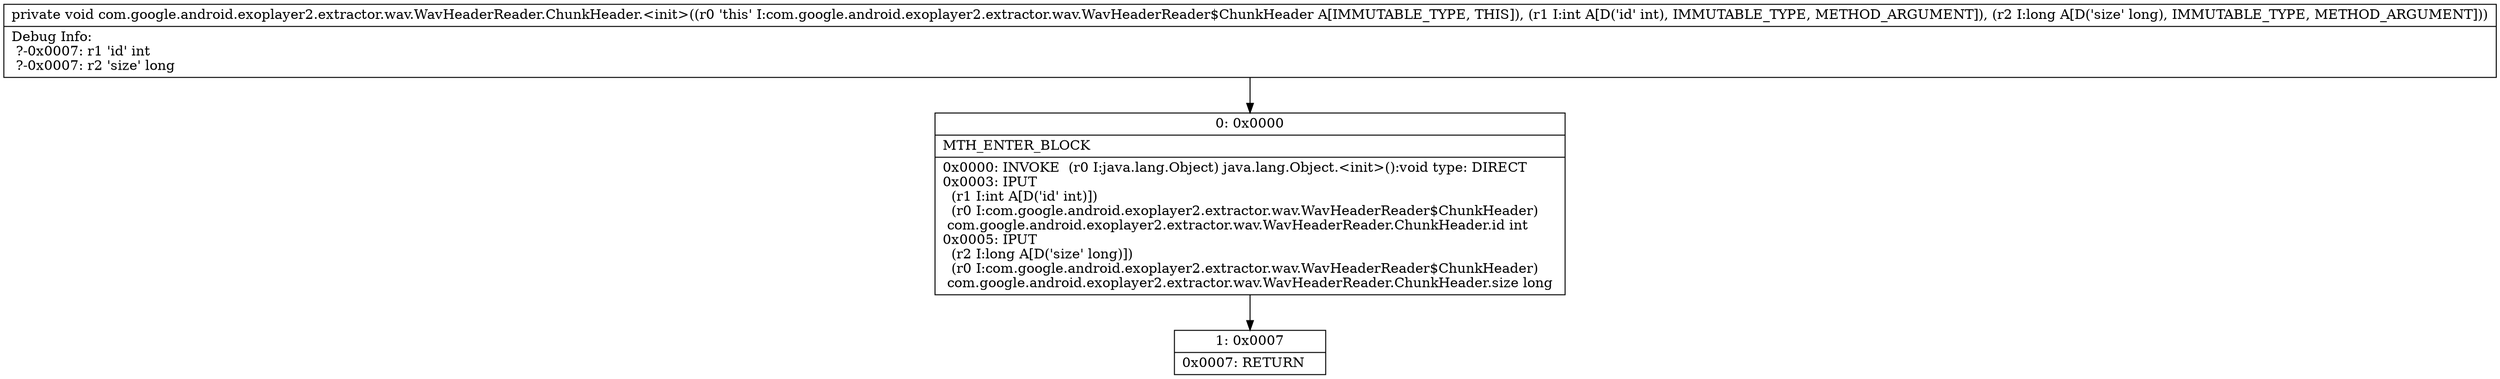 digraph "CFG forcom.google.android.exoplayer2.extractor.wav.WavHeaderReader.ChunkHeader.\<init\>(IJ)V" {
Node_0 [shape=record,label="{0\:\ 0x0000|MTH_ENTER_BLOCK\l|0x0000: INVOKE  (r0 I:java.lang.Object) java.lang.Object.\<init\>():void type: DIRECT \l0x0003: IPUT  \l  (r1 I:int A[D('id' int)])\l  (r0 I:com.google.android.exoplayer2.extractor.wav.WavHeaderReader$ChunkHeader)\l com.google.android.exoplayer2.extractor.wav.WavHeaderReader.ChunkHeader.id int \l0x0005: IPUT  \l  (r2 I:long A[D('size' long)])\l  (r0 I:com.google.android.exoplayer2.extractor.wav.WavHeaderReader$ChunkHeader)\l com.google.android.exoplayer2.extractor.wav.WavHeaderReader.ChunkHeader.size long \l}"];
Node_1 [shape=record,label="{1\:\ 0x0007|0x0007: RETURN   \l}"];
MethodNode[shape=record,label="{private void com.google.android.exoplayer2.extractor.wav.WavHeaderReader.ChunkHeader.\<init\>((r0 'this' I:com.google.android.exoplayer2.extractor.wav.WavHeaderReader$ChunkHeader A[IMMUTABLE_TYPE, THIS]), (r1 I:int A[D('id' int), IMMUTABLE_TYPE, METHOD_ARGUMENT]), (r2 I:long A[D('size' long), IMMUTABLE_TYPE, METHOD_ARGUMENT]))  | Debug Info:\l  ?\-0x0007: r1 'id' int\l  ?\-0x0007: r2 'size' long\l}"];
MethodNode -> Node_0;
Node_0 -> Node_1;
}

